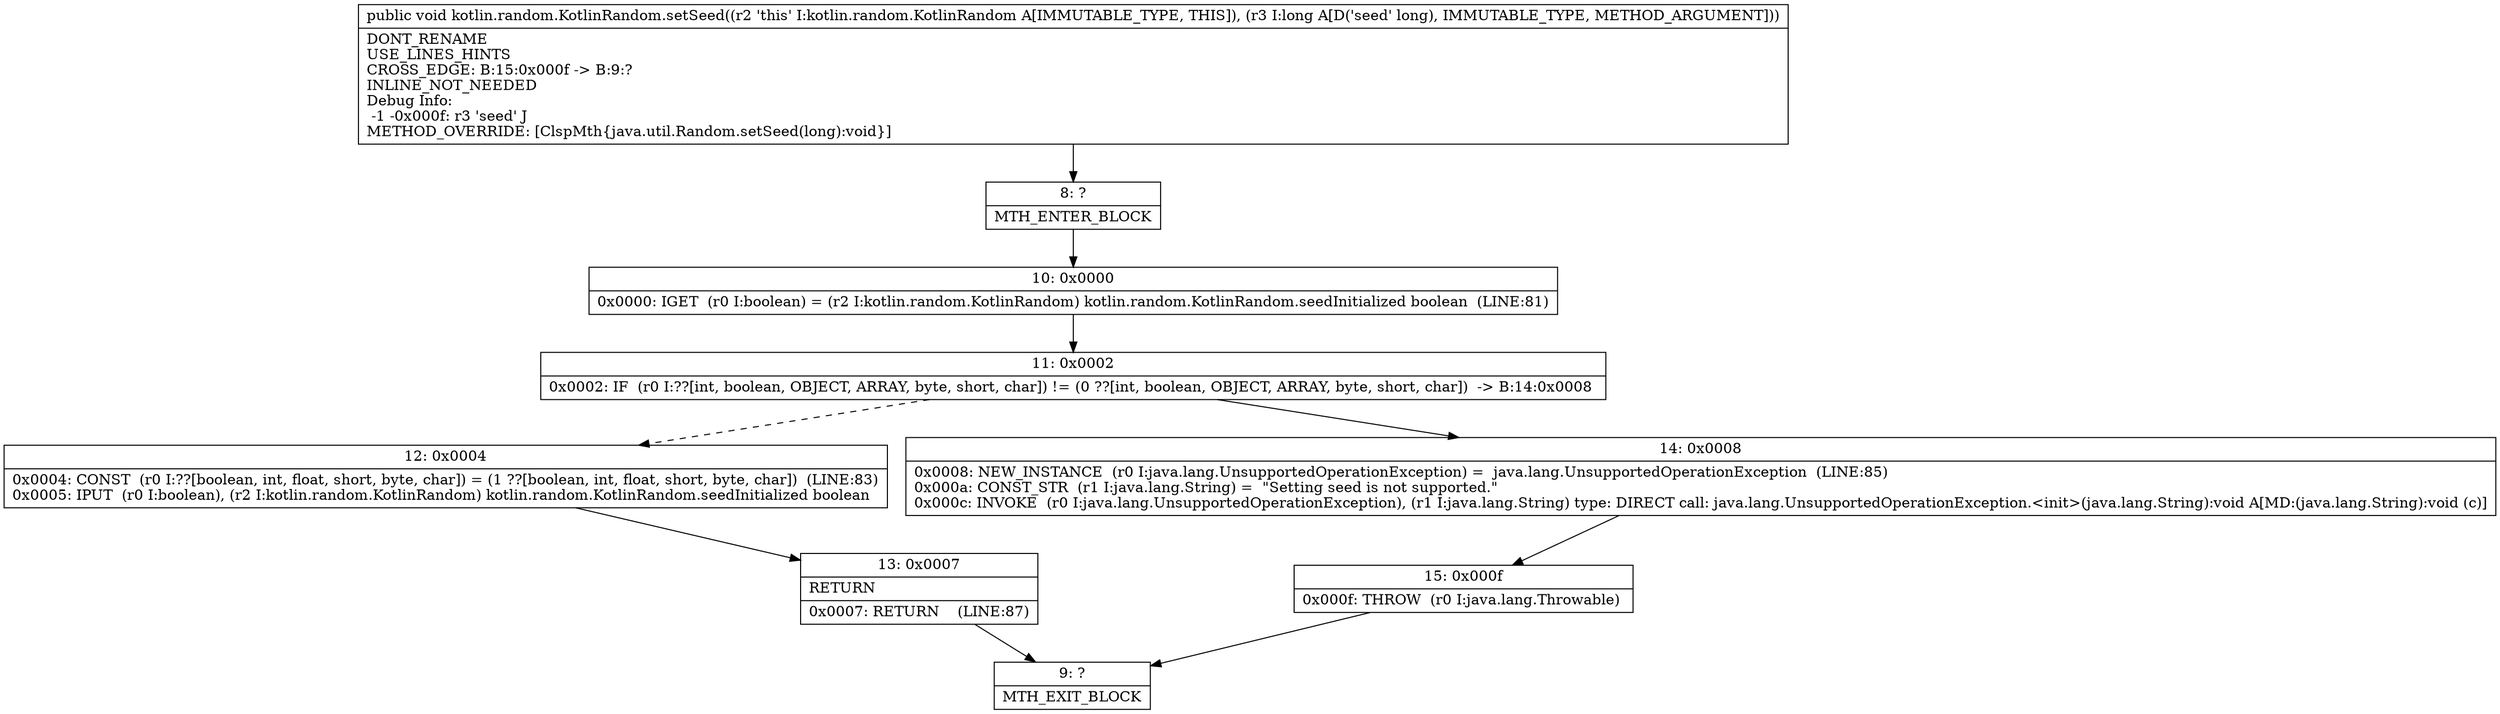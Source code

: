 digraph "CFG forkotlin.random.KotlinRandom.setSeed(J)V" {
Node_8 [shape=record,label="{8\:\ ?|MTH_ENTER_BLOCK\l}"];
Node_10 [shape=record,label="{10\:\ 0x0000|0x0000: IGET  (r0 I:boolean) = (r2 I:kotlin.random.KotlinRandom) kotlin.random.KotlinRandom.seedInitialized boolean  (LINE:81)\l}"];
Node_11 [shape=record,label="{11\:\ 0x0002|0x0002: IF  (r0 I:??[int, boolean, OBJECT, ARRAY, byte, short, char]) != (0 ??[int, boolean, OBJECT, ARRAY, byte, short, char])  \-\> B:14:0x0008 \l}"];
Node_12 [shape=record,label="{12\:\ 0x0004|0x0004: CONST  (r0 I:??[boolean, int, float, short, byte, char]) = (1 ??[boolean, int, float, short, byte, char])  (LINE:83)\l0x0005: IPUT  (r0 I:boolean), (r2 I:kotlin.random.KotlinRandom) kotlin.random.KotlinRandom.seedInitialized boolean \l}"];
Node_13 [shape=record,label="{13\:\ 0x0007|RETURN\l|0x0007: RETURN    (LINE:87)\l}"];
Node_9 [shape=record,label="{9\:\ ?|MTH_EXIT_BLOCK\l}"];
Node_14 [shape=record,label="{14\:\ 0x0008|0x0008: NEW_INSTANCE  (r0 I:java.lang.UnsupportedOperationException) =  java.lang.UnsupportedOperationException  (LINE:85)\l0x000a: CONST_STR  (r1 I:java.lang.String) =  \"Setting seed is not supported.\" \l0x000c: INVOKE  (r0 I:java.lang.UnsupportedOperationException), (r1 I:java.lang.String) type: DIRECT call: java.lang.UnsupportedOperationException.\<init\>(java.lang.String):void A[MD:(java.lang.String):void (c)]\l}"];
Node_15 [shape=record,label="{15\:\ 0x000f|0x000f: THROW  (r0 I:java.lang.Throwable) \l}"];
MethodNode[shape=record,label="{public void kotlin.random.KotlinRandom.setSeed((r2 'this' I:kotlin.random.KotlinRandom A[IMMUTABLE_TYPE, THIS]), (r3 I:long A[D('seed' long), IMMUTABLE_TYPE, METHOD_ARGUMENT]))  | DONT_RENAME\lUSE_LINES_HINTS\lCROSS_EDGE: B:15:0x000f \-\> B:9:?\lINLINE_NOT_NEEDED\lDebug Info:\l  \-1 \-0x000f: r3 'seed' J\lMETHOD_OVERRIDE: [ClspMth\{java.util.Random.setSeed(long):void\}]\l}"];
MethodNode -> Node_8;Node_8 -> Node_10;
Node_10 -> Node_11;
Node_11 -> Node_12[style=dashed];
Node_11 -> Node_14;
Node_12 -> Node_13;
Node_13 -> Node_9;
Node_14 -> Node_15;
Node_15 -> Node_9;
}

